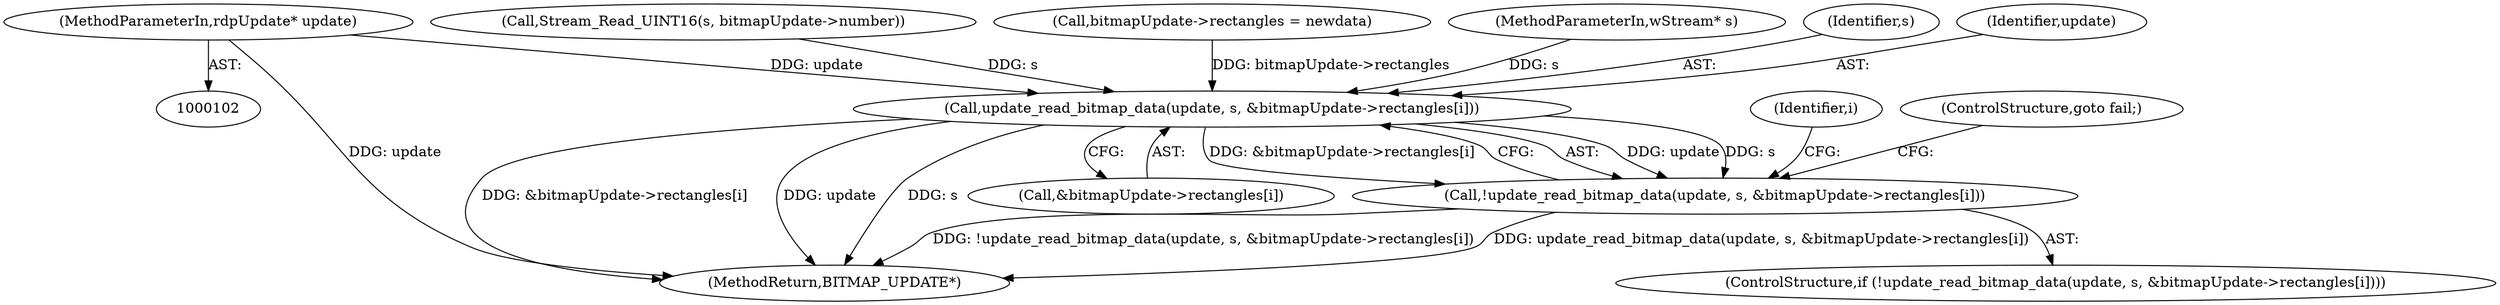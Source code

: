 digraph "0_FreeRDP_445a5a42c500ceb80f8fa7f2c11f3682538033f3@pointer" {
"1000103" [label="(MethodParameterIn,rdpUpdate* update)"];
"1000213" [label="(Call,update_read_bitmap_data(update, s, &bitmapUpdate->rectangles[i]))"];
"1000212" [label="(Call,!update_read_bitmap_data(update, s, &bitmapUpdate->rectangles[i]))"];
"1000209" [label="(Identifier,i)"];
"1000124" [label="(Call,Stream_Read_UINT16(s, bitmapUpdate->number))"];
"1000213" [label="(Call,update_read_bitmap_data(update, s, &bitmapUpdate->rectangles[i]))"];
"1000233" [label="(MethodReturn,BITMAP_UPDATE*)"];
"1000212" [label="(Call,!update_read_bitmap_data(update, s, &bitmapUpdate->rectangles[i]))"];
"1000103" [label="(MethodParameterIn,rdpUpdate* update)"];
"1000216" [label="(Call,&bitmapUpdate->rectangles[i])"];
"1000172" [label="(Call,bitmapUpdate->rectangles = newdata)"];
"1000222" [label="(ControlStructure,goto fail;)"];
"1000104" [label="(MethodParameterIn,wStream* s)"];
"1000211" [label="(ControlStructure,if (!update_read_bitmap_data(update, s, &bitmapUpdate->rectangles[i])))"];
"1000215" [label="(Identifier,s)"];
"1000214" [label="(Identifier,update)"];
"1000103" -> "1000102"  [label="AST: "];
"1000103" -> "1000233"  [label="DDG: update"];
"1000103" -> "1000213"  [label="DDG: update"];
"1000213" -> "1000212"  [label="AST: "];
"1000213" -> "1000216"  [label="CFG: "];
"1000214" -> "1000213"  [label="AST: "];
"1000215" -> "1000213"  [label="AST: "];
"1000216" -> "1000213"  [label="AST: "];
"1000212" -> "1000213"  [label="CFG: "];
"1000213" -> "1000233"  [label="DDG: &bitmapUpdate->rectangles[i]"];
"1000213" -> "1000233"  [label="DDG: update"];
"1000213" -> "1000233"  [label="DDG: s"];
"1000213" -> "1000212"  [label="DDG: update"];
"1000213" -> "1000212"  [label="DDG: s"];
"1000213" -> "1000212"  [label="DDG: &bitmapUpdate->rectangles[i]"];
"1000124" -> "1000213"  [label="DDG: s"];
"1000104" -> "1000213"  [label="DDG: s"];
"1000172" -> "1000213"  [label="DDG: bitmapUpdate->rectangles"];
"1000212" -> "1000211"  [label="AST: "];
"1000222" -> "1000212"  [label="CFG: "];
"1000209" -> "1000212"  [label="CFG: "];
"1000212" -> "1000233"  [label="DDG: !update_read_bitmap_data(update, s, &bitmapUpdate->rectangles[i])"];
"1000212" -> "1000233"  [label="DDG: update_read_bitmap_data(update, s, &bitmapUpdate->rectangles[i])"];
}
